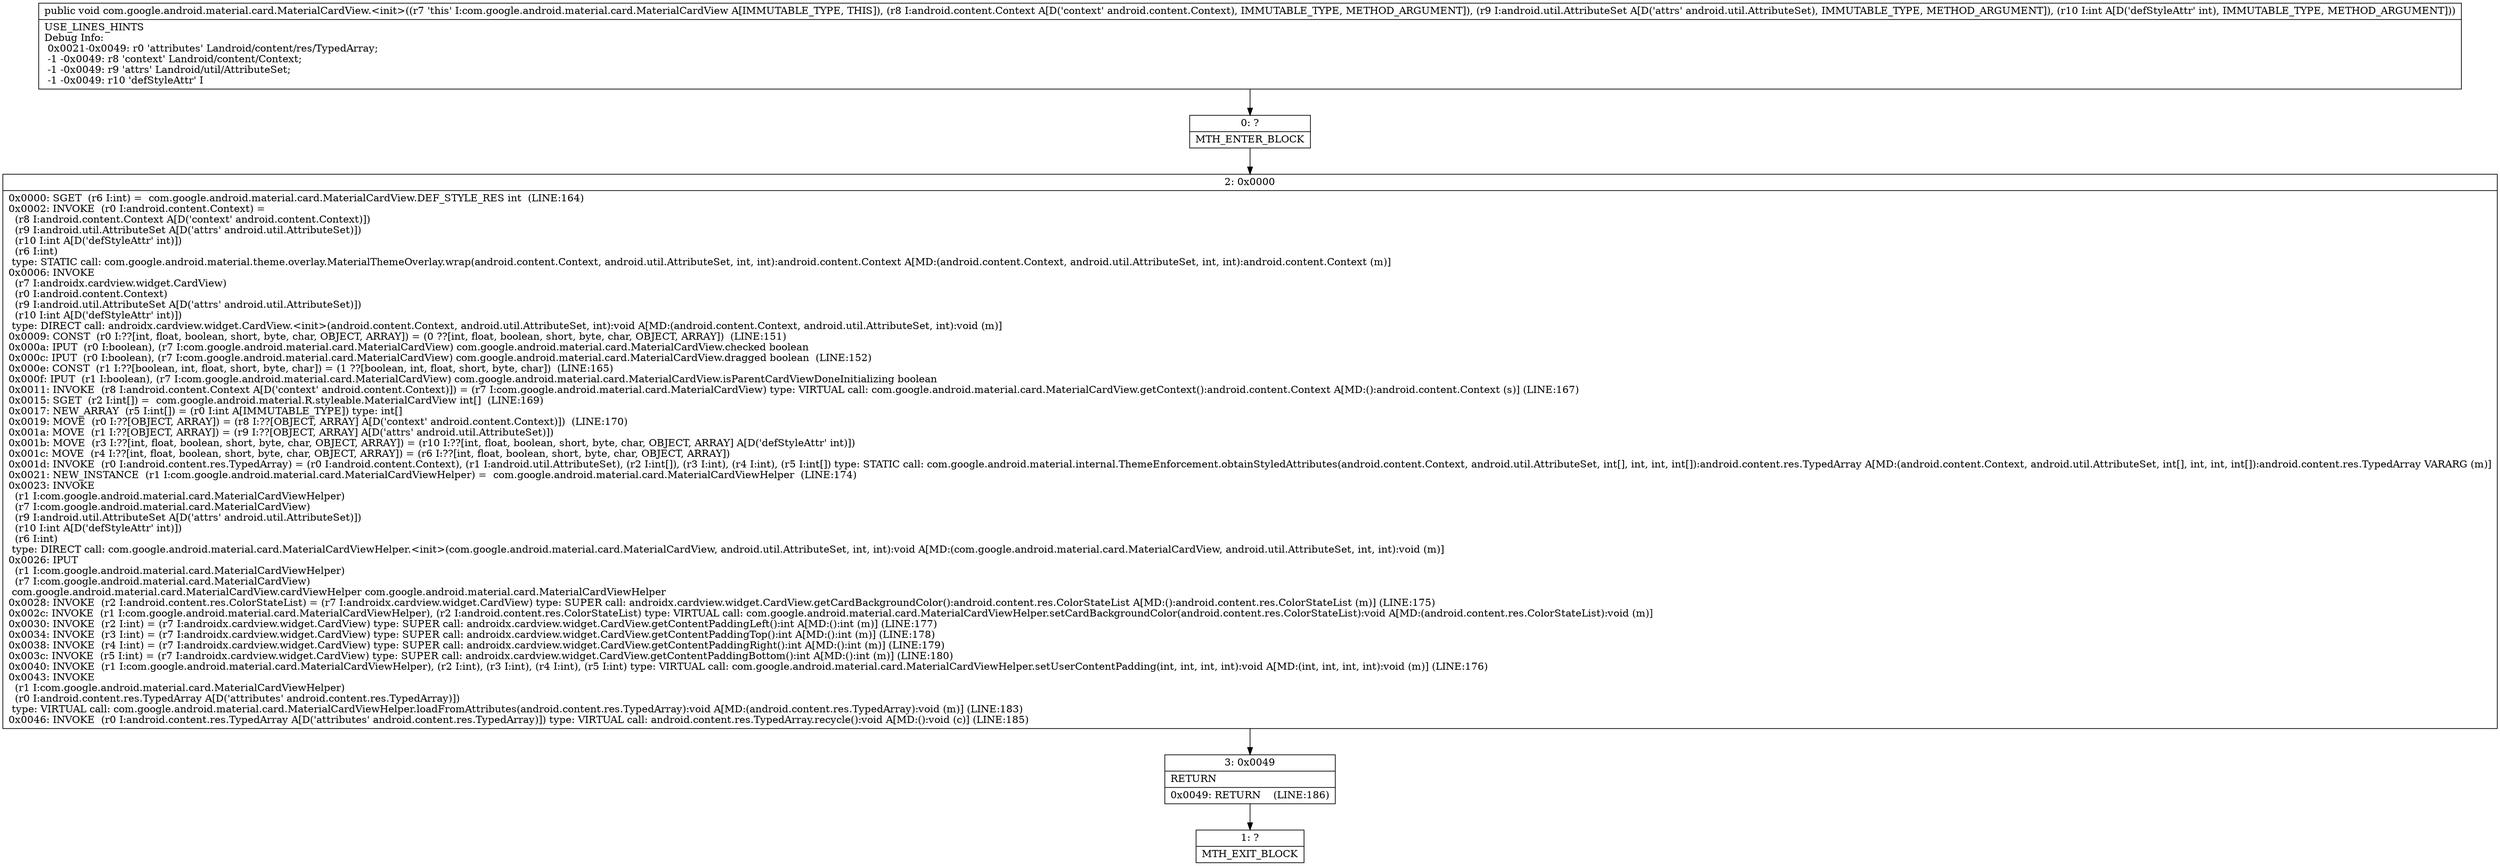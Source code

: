 digraph "CFG forcom.google.android.material.card.MaterialCardView.\<init\>(Landroid\/content\/Context;Landroid\/util\/AttributeSet;I)V" {
Node_0 [shape=record,label="{0\:\ ?|MTH_ENTER_BLOCK\l}"];
Node_2 [shape=record,label="{2\:\ 0x0000|0x0000: SGET  (r6 I:int) =  com.google.android.material.card.MaterialCardView.DEF_STYLE_RES int  (LINE:164)\l0x0002: INVOKE  (r0 I:android.content.Context) = \l  (r8 I:android.content.Context A[D('context' android.content.Context)])\l  (r9 I:android.util.AttributeSet A[D('attrs' android.util.AttributeSet)])\l  (r10 I:int A[D('defStyleAttr' int)])\l  (r6 I:int)\l type: STATIC call: com.google.android.material.theme.overlay.MaterialThemeOverlay.wrap(android.content.Context, android.util.AttributeSet, int, int):android.content.Context A[MD:(android.content.Context, android.util.AttributeSet, int, int):android.content.Context (m)]\l0x0006: INVOKE  \l  (r7 I:androidx.cardview.widget.CardView)\l  (r0 I:android.content.Context)\l  (r9 I:android.util.AttributeSet A[D('attrs' android.util.AttributeSet)])\l  (r10 I:int A[D('defStyleAttr' int)])\l type: DIRECT call: androidx.cardview.widget.CardView.\<init\>(android.content.Context, android.util.AttributeSet, int):void A[MD:(android.content.Context, android.util.AttributeSet, int):void (m)]\l0x0009: CONST  (r0 I:??[int, float, boolean, short, byte, char, OBJECT, ARRAY]) = (0 ??[int, float, boolean, short, byte, char, OBJECT, ARRAY])  (LINE:151)\l0x000a: IPUT  (r0 I:boolean), (r7 I:com.google.android.material.card.MaterialCardView) com.google.android.material.card.MaterialCardView.checked boolean \l0x000c: IPUT  (r0 I:boolean), (r7 I:com.google.android.material.card.MaterialCardView) com.google.android.material.card.MaterialCardView.dragged boolean  (LINE:152)\l0x000e: CONST  (r1 I:??[boolean, int, float, short, byte, char]) = (1 ??[boolean, int, float, short, byte, char])  (LINE:165)\l0x000f: IPUT  (r1 I:boolean), (r7 I:com.google.android.material.card.MaterialCardView) com.google.android.material.card.MaterialCardView.isParentCardViewDoneInitializing boolean \l0x0011: INVOKE  (r8 I:android.content.Context A[D('context' android.content.Context)]) = (r7 I:com.google.android.material.card.MaterialCardView) type: VIRTUAL call: com.google.android.material.card.MaterialCardView.getContext():android.content.Context A[MD:():android.content.Context (s)] (LINE:167)\l0x0015: SGET  (r2 I:int[]) =  com.google.android.material.R.styleable.MaterialCardView int[]  (LINE:169)\l0x0017: NEW_ARRAY  (r5 I:int[]) = (r0 I:int A[IMMUTABLE_TYPE]) type: int[] \l0x0019: MOVE  (r0 I:??[OBJECT, ARRAY]) = (r8 I:??[OBJECT, ARRAY] A[D('context' android.content.Context)])  (LINE:170)\l0x001a: MOVE  (r1 I:??[OBJECT, ARRAY]) = (r9 I:??[OBJECT, ARRAY] A[D('attrs' android.util.AttributeSet)]) \l0x001b: MOVE  (r3 I:??[int, float, boolean, short, byte, char, OBJECT, ARRAY]) = (r10 I:??[int, float, boolean, short, byte, char, OBJECT, ARRAY] A[D('defStyleAttr' int)]) \l0x001c: MOVE  (r4 I:??[int, float, boolean, short, byte, char, OBJECT, ARRAY]) = (r6 I:??[int, float, boolean, short, byte, char, OBJECT, ARRAY]) \l0x001d: INVOKE  (r0 I:android.content.res.TypedArray) = (r0 I:android.content.Context), (r1 I:android.util.AttributeSet), (r2 I:int[]), (r3 I:int), (r4 I:int), (r5 I:int[]) type: STATIC call: com.google.android.material.internal.ThemeEnforcement.obtainStyledAttributes(android.content.Context, android.util.AttributeSet, int[], int, int, int[]):android.content.res.TypedArray A[MD:(android.content.Context, android.util.AttributeSet, int[], int, int, int[]):android.content.res.TypedArray VARARG (m)]\l0x0021: NEW_INSTANCE  (r1 I:com.google.android.material.card.MaterialCardViewHelper) =  com.google.android.material.card.MaterialCardViewHelper  (LINE:174)\l0x0023: INVOKE  \l  (r1 I:com.google.android.material.card.MaterialCardViewHelper)\l  (r7 I:com.google.android.material.card.MaterialCardView)\l  (r9 I:android.util.AttributeSet A[D('attrs' android.util.AttributeSet)])\l  (r10 I:int A[D('defStyleAttr' int)])\l  (r6 I:int)\l type: DIRECT call: com.google.android.material.card.MaterialCardViewHelper.\<init\>(com.google.android.material.card.MaterialCardView, android.util.AttributeSet, int, int):void A[MD:(com.google.android.material.card.MaterialCardView, android.util.AttributeSet, int, int):void (m)]\l0x0026: IPUT  \l  (r1 I:com.google.android.material.card.MaterialCardViewHelper)\l  (r7 I:com.google.android.material.card.MaterialCardView)\l com.google.android.material.card.MaterialCardView.cardViewHelper com.google.android.material.card.MaterialCardViewHelper \l0x0028: INVOKE  (r2 I:android.content.res.ColorStateList) = (r7 I:androidx.cardview.widget.CardView) type: SUPER call: androidx.cardview.widget.CardView.getCardBackgroundColor():android.content.res.ColorStateList A[MD:():android.content.res.ColorStateList (m)] (LINE:175)\l0x002c: INVOKE  (r1 I:com.google.android.material.card.MaterialCardViewHelper), (r2 I:android.content.res.ColorStateList) type: VIRTUAL call: com.google.android.material.card.MaterialCardViewHelper.setCardBackgroundColor(android.content.res.ColorStateList):void A[MD:(android.content.res.ColorStateList):void (m)]\l0x0030: INVOKE  (r2 I:int) = (r7 I:androidx.cardview.widget.CardView) type: SUPER call: androidx.cardview.widget.CardView.getContentPaddingLeft():int A[MD:():int (m)] (LINE:177)\l0x0034: INVOKE  (r3 I:int) = (r7 I:androidx.cardview.widget.CardView) type: SUPER call: androidx.cardview.widget.CardView.getContentPaddingTop():int A[MD:():int (m)] (LINE:178)\l0x0038: INVOKE  (r4 I:int) = (r7 I:androidx.cardview.widget.CardView) type: SUPER call: androidx.cardview.widget.CardView.getContentPaddingRight():int A[MD:():int (m)] (LINE:179)\l0x003c: INVOKE  (r5 I:int) = (r7 I:androidx.cardview.widget.CardView) type: SUPER call: androidx.cardview.widget.CardView.getContentPaddingBottom():int A[MD:():int (m)] (LINE:180)\l0x0040: INVOKE  (r1 I:com.google.android.material.card.MaterialCardViewHelper), (r2 I:int), (r3 I:int), (r4 I:int), (r5 I:int) type: VIRTUAL call: com.google.android.material.card.MaterialCardViewHelper.setUserContentPadding(int, int, int, int):void A[MD:(int, int, int, int):void (m)] (LINE:176)\l0x0043: INVOKE  \l  (r1 I:com.google.android.material.card.MaterialCardViewHelper)\l  (r0 I:android.content.res.TypedArray A[D('attributes' android.content.res.TypedArray)])\l type: VIRTUAL call: com.google.android.material.card.MaterialCardViewHelper.loadFromAttributes(android.content.res.TypedArray):void A[MD:(android.content.res.TypedArray):void (m)] (LINE:183)\l0x0046: INVOKE  (r0 I:android.content.res.TypedArray A[D('attributes' android.content.res.TypedArray)]) type: VIRTUAL call: android.content.res.TypedArray.recycle():void A[MD:():void (c)] (LINE:185)\l}"];
Node_3 [shape=record,label="{3\:\ 0x0049|RETURN\l|0x0049: RETURN    (LINE:186)\l}"];
Node_1 [shape=record,label="{1\:\ ?|MTH_EXIT_BLOCK\l}"];
MethodNode[shape=record,label="{public void com.google.android.material.card.MaterialCardView.\<init\>((r7 'this' I:com.google.android.material.card.MaterialCardView A[IMMUTABLE_TYPE, THIS]), (r8 I:android.content.Context A[D('context' android.content.Context), IMMUTABLE_TYPE, METHOD_ARGUMENT]), (r9 I:android.util.AttributeSet A[D('attrs' android.util.AttributeSet), IMMUTABLE_TYPE, METHOD_ARGUMENT]), (r10 I:int A[D('defStyleAttr' int), IMMUTABLE_TYPE, METHOD_ARGUMENT]))  | USE_LINES_HINTS\lDebug Info:\l  0x0021\-0x0049: r0 'attributes' Landroid\/content\/res\/TypedArray;\l  \-1 \-0x0049: r8 'context' Landroid\/content\/Context;\l  \-1 \-0x0049: r9 'attrs' Landroid\/util\/AttributeSet;\l  \-1 \-0x0049: r10 'defStyleAttr' I\l}"];
MethodNode -> Node_0;Node_0 -> Node_2;
Node_2 -> Node_3;
Node_3 -> Node_1;
}

